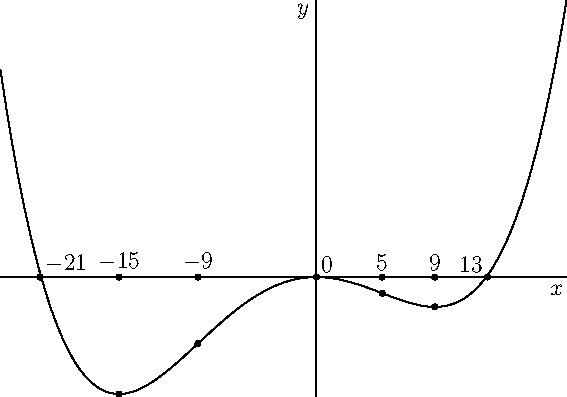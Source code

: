 size(10cm,7cm,IgnoreAspect);
import graph; 
xaxis("$x$");
yaxis("$y$");
real f(real x) {return (x^4+ 8x^3-270x^2+1);}
draw(graph(f,-24,19));
dot("$-21$",(-21,0),NE);
dot("$0$",(0,10),NE);
dot("$13$",(13,0),NW);
dot("$-9$",(-9,0),N);
dot("$5$",(5,0),N);
dot("$-15$",(-15,0),N);
dot("$9$",(9,0),N);
dot((-15,-37124));
dot((-9,-21131));
dot((5,-5115));
dot((9,-9476));


